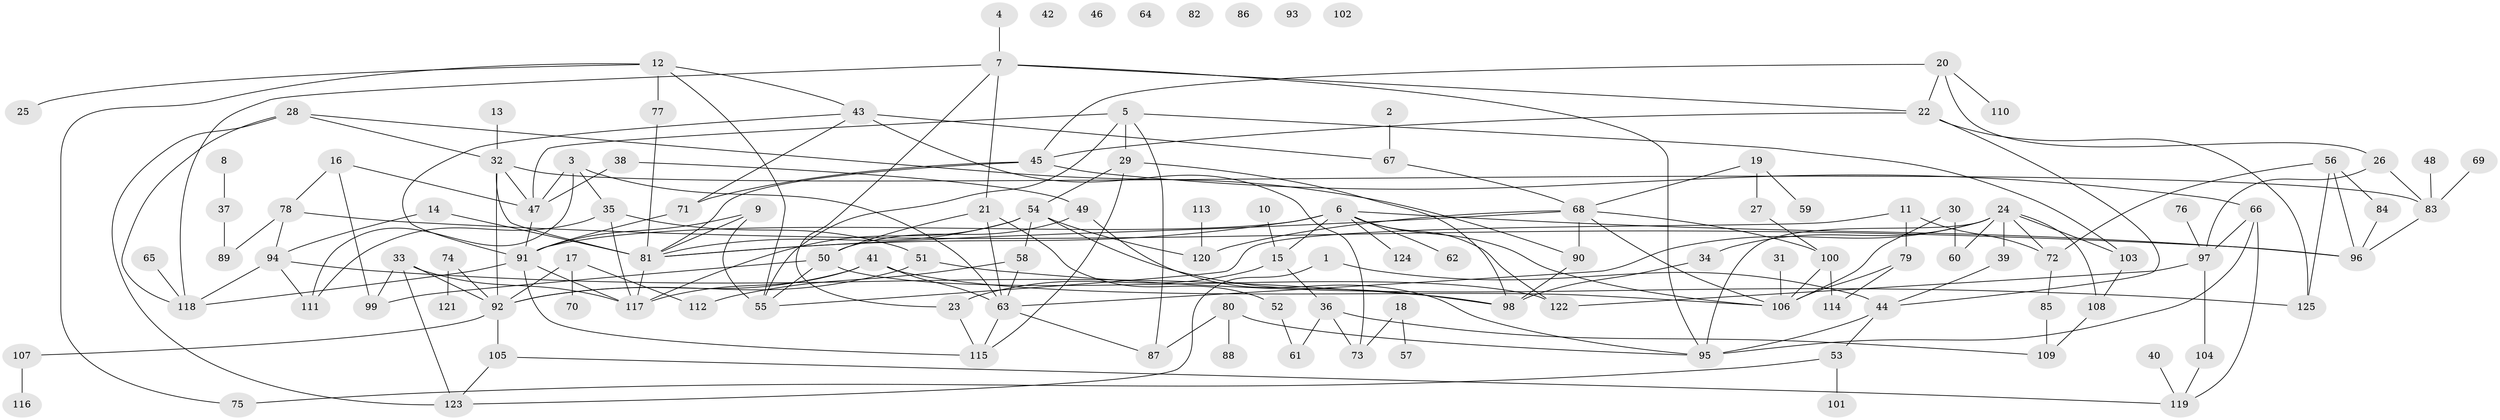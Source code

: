 // Generated by graph-tools (version 1.1) at 2025/12/03/09/25 04:12:54]
// undirected, 125 vertices, 194 edges
graph export_dot {
graph [start="1"]
  node [color=gray90,style=filled];
  1;
  2;
  3;
  4;
  5;
  6;
  7;
  8;
  9;
  10;
  11;
  12;
  13;
  14;
  15;
  16;
  17;
  18;
  19;
  20;
  21;
  22;
  23;
  24;
  25;
  26;
  27;
  28;
  29;
  30;
  31;
  32;
  33;
  34;
  35;
  36;
  37;
  38;
  39;
  40;
  41;
  42;
  43;
  44;
  45;
  46;
  47;
  48;
  49;
  50;
  51;
  52;
  53;
  54;
  55;
  56;
  57;
  58;
  59;
  60;
  61;
  62;
  63;
  64;
  65;
  66;
  67;
  68;
  69;
  70;
  71;
  72;
  73;
  74;
  75;
  76;
  77;
  78;
  79;
  80;
  81;
  82;
  83;
  84;
  85;
  86;
  87;
  88;
  89;
  90;
  91;
  92;
  93;
  94;
  95;
  96;
  97;
  98;
  99;
  100;
  101;
  102;
  103;
  104;
  105;
  106;
  107;
  108;
  109;
  110;
  111;
  112;
  113;
  114;
  115;
  116;
  117;
  118;
  119;
  120;
  121;
  122;
  123;
  124;
  125;
  1 -- 44;
  1 -- 123;
  2 -- 67;
  3 -- 35;
  3 -- 47;
  3 -- 63;
  3 -- 111;
  4 -- 7;
  5 -- 29;
  5 -- 47;
  5 -- 55;
  5 -- 87;
  5 -- 103;
  6 -- 15;
  6 -- 62;
  6 -- 81;
  6 -- 91;
  6 -- 96;
  6 -- 106;
  6 -- 122;
  6 -- 124;
  7 -- 21;
  7 -- 22;
  7 -- 23;
  7 -- 95;
  7 -- 118;
  8 -- 37;
  9 -- 55;
  9 -- 81;
  9 -- 91;
  10 -- 15;
  11 -- 55;
  11 -- 72;
  11 -- 79;
  12 -- 25;
  12 -- 43;
  12 -- 55;
  12 -- 75;
  12 -- 77;
  13 -- 32;
  14 -- 81;
  14 -- 94;
  15 -- 23;
  15 -- 36;
  16 -- 47;
  16 -- 78;
  16 -- 99;
  17 -- 70;
  17 -- 92;
  17 -- 112;
  18 -- 57;
  18 -- 73;
  19 -- 27;
  19 -- 59;
  19 -- 68;
  20 -- 22;
  20 -- 26;
  20 -- 45;
  20 -- 110;
  21 -- 50;
  21 -- 52;
  21 -- 63;
  22 -- 44;
  22 -- 45;
  22 -- 125;
  23 -- 115;
  24 -- 34;
  24 -- 39;
  24 -- 60;
  24 -- 63;
  24 -- 72;
  24 -- 95;
  24 -- 103;
  24 -- 108;
  26 -- 83;
  26 -- 97;
  27 -- 100;
  28 -- 32;
  28 -- 90;
  28 -- 118;
  28 -- 123;
  29 -- 54;
  29 -- 98;
  29 -- 115;
  30 -- 60;
  30 -- 106;
  31 -- 106;
  32 -- 47;
  32 -- 81;
  32 -- 83;
  32 -- 92;
  33 -- 92;
  33 -- 99;
  33 -- 117;
  33 -- 123;
  34 -- 98;
  35 -- 51;
  35 -- 111;
  35 -- 117;
  36 -- 61;
  36 -- 73;
  36 -- 109;
  37 -- 89;
  38 -- 47;
  38 -- 49;
  39 -- 44;
  40 -- 119;
  41 -- 63;
  41 -- 92;
  41 -- 106;
  41 -- 117;
  43 -- 67;
  43 -- 71;
  43 -- 73;
  43 -- 91;
  44 -- 53;
  44 -- 95;
  45 -- 66;
  45 -- 71;
  45 -- 81;
  47 -- 91;
  48 -- 83;
  49 -- 50;
  49 -- 95;
  50 -- 55;
  50 -- 99;
  50 -- 122;
  51 -- 92;
  51 -- 125;
  52 -- 61;
  53 -- 75;
  53 -- 101;
  54 -- 58;
  54 -- 81;
  54 -- 98;
  54 -- 117;
  54 -- 120;
  56 -- 72;
  56 -- 84;
  56 -- 96;
  56 -- 125;
  58 -- 63;
  58 -- 112;
  63 -- 87;
  63 -- 115;
  65 -- 118;
  66 -- 95;
  66 -- 97;
  66 -- 119;
  67 -- 68;
  68 -- 81;
  68 -- 90;
  68 -- 100;
  68 -- 106;
  68 -- 120;
  69 -- 83;
  71 -- 91;
  72 -- 85;
  74 -- 92;
  74 -- 121;
  76 -- 97;
  77 -- 81;
  78 -- 89;
  78 -- 94;
  78 -- 96;
  79 -- 106;
  79 -- 114;
  80 -- 87;
  80 -- 88;
  80 -- 95;
  81 -- 117;
  83 -- 96;
  84 -- 96;
  85 -- 109;
  90 -- 98;
  91 -- 115;
  91 -- 117;
  91 -- 118;
  92 -- 105;
  92 -- 107;
  94 -- 98;
  94 -- 111;
  94 -- 118;
  97 -- 104;
  97 -- 122;
  100 -- 106;
  100 -- 114;
  103 -- 108;
  104 -- 119;
  105 -- 119;
  105 -- 123;
  107 -- 116;
  108 -- 109;
  113 -- 120;
}

